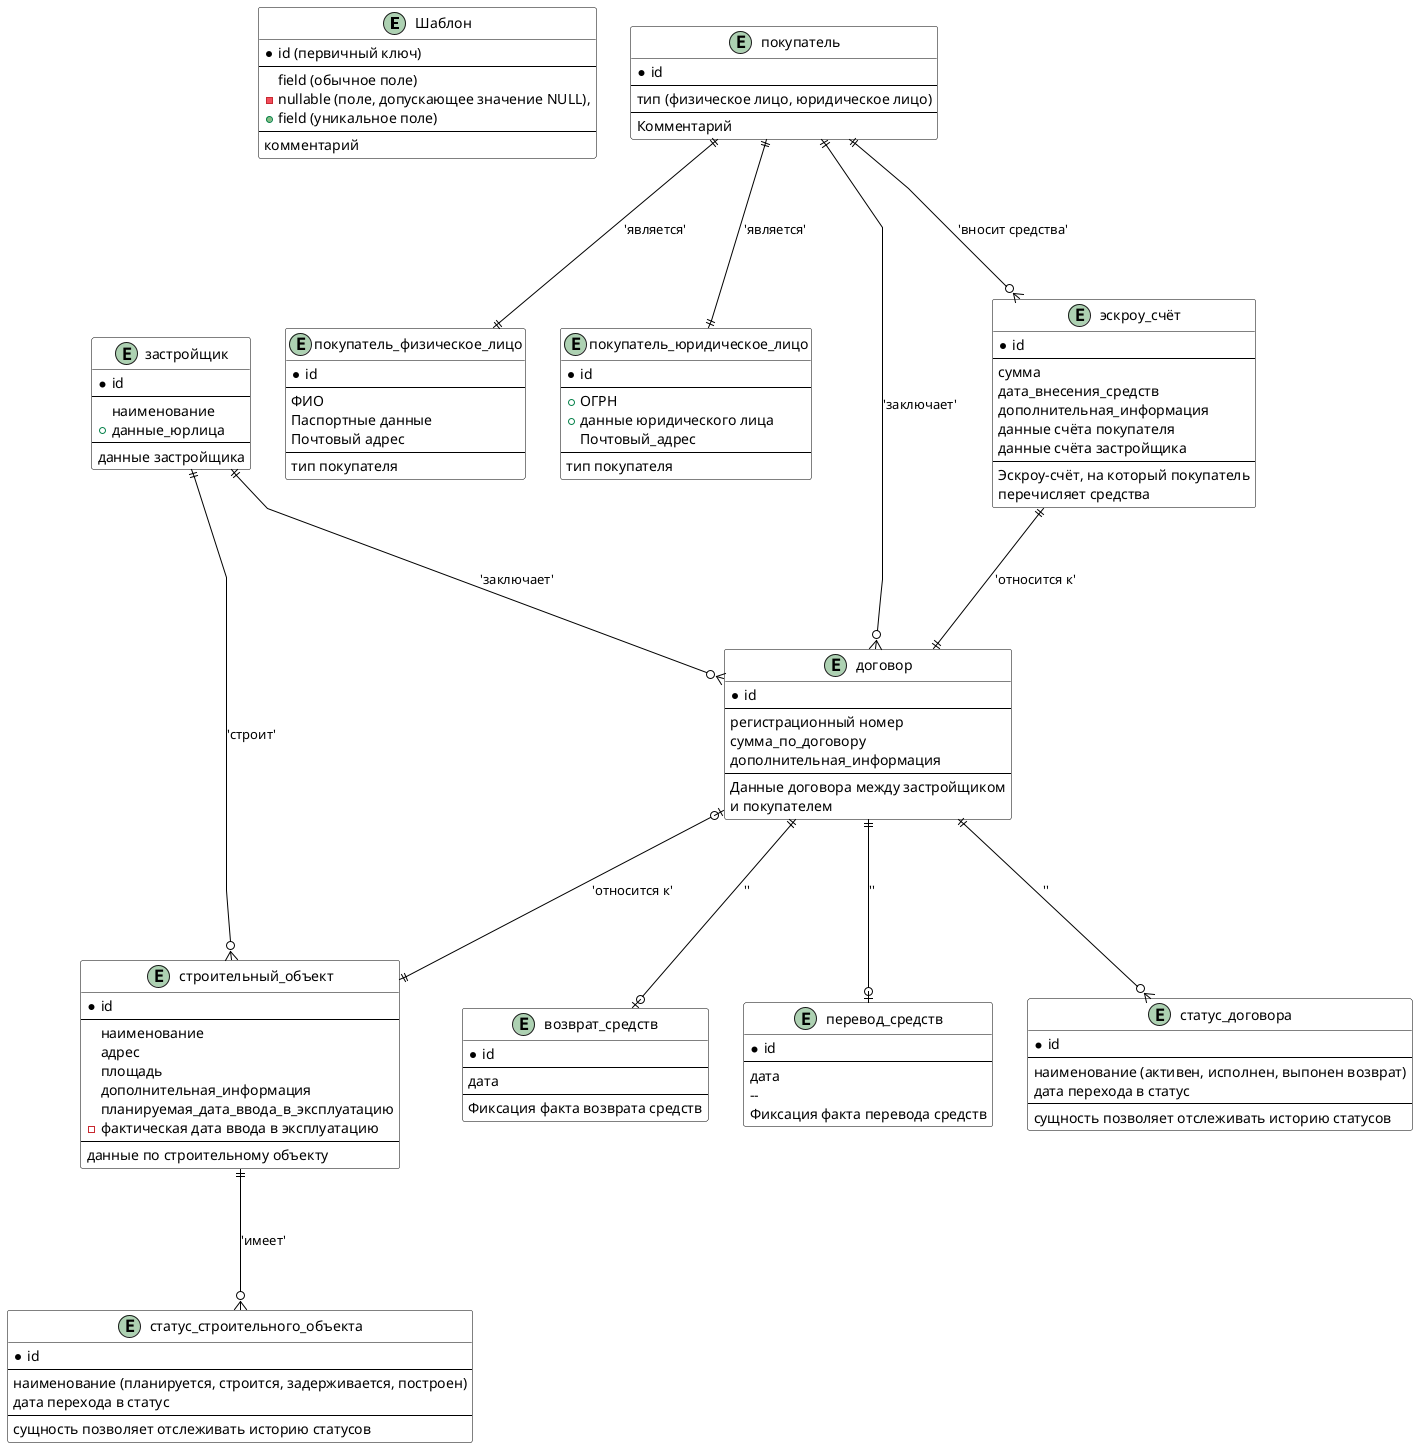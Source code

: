 @startuml

skinparam lineType polyline
skinparam class {
    BackgroundColor White
    BorderColor Black
    ArrowColor Black
}

entity Шаблон {
    * id (первичный ключ)
    --
    field (обычное поле)
    - nullable (поле, допускающее значение NULL),
    + field (уникальное поле)
    --
    комментарий
}

entity застройщик {
    * id
    --
    наименование
    + данные_юрлица
    --
    данные застройщика
}

entity строительный_объект {
    * id
    --
    наименование
    адрес
    площадь
    дополнительная_информация
    планируемая_дата_ввода_в_эксплуатацию
    - фактическая дата ввода в эксплуатацию
    --
    данные по строительному объекту
}

entity статус_строительного_объекта {
    * id
    --
    наименование (планируется, строится, задерживается, построен)
    дата перехода в статус
    --
    сущность позволяет отслеживать историю статусов
}

entity покупатель {
    * id
    --
    тип (физическое лицо, юридическое лицо)
    --
    Комментарий
}

entity покупатель_физическое_лицо {
    * id
    --
    ФИО
    Паспортные данные
    Почтовый адрес
    --
    тип покупателя
}

entity покупатель_юридическое_лицо {
    * id
    --
    + ОГРН
    + данные юридического лица
    Почтовый_адрес
    --
    тип покупателя
}

entity договор {
    * id
    --
    регистрационный номер
    сумма_по_договору
    дополнительная_информация
    --
    Данные договора между застройщиком
    и покупателем
}

entity эскроу_счёт {
    * id
    --
    сумма
    дата_внесения_средств
    дополнительная_информация
    данные счёта покупателя
    данные счёта застройщика
    --
    Эскроу-счёт, на который покупатель
    перечисляет средства
}

entity возврат_средств {
    * id
    --
    дата
    --
    Фиксация факта возврата средств
}

entity перевод_средств {
    * id
    --
    дата
      --
    Фиксация факта перевода средств
}

entity статус_договора {
    * id
    --
    наименование (активен, исполнен, выпонен возврат)
    дата перехода в статус
    --
    сущность позволяет отслеживать историю статусов
}

застройщик ||---o{ строительный_объект : 'строит'
строительный_объект ||---o{ статус_строительного_объекта : 'имеет'

застройщик ||---o{ договор : 'заключает'
покупатель ||---o{ договор : 'заключает'
договор |o---|| строительный_объект : 'относится к'
покупатель ||---o{ эскроу_счёт : 'вносит средства'
эскроу_счёт ||---|| договор : 'относится к'
покупатель ||---|| покупатель_физическое_лицо : 'является'
покупатель ||---|| покупатель_юридическое_лицо : 'является'
договор ||---o| перевод_средств : ''
договор ||---o| возврат_средств : ''
договор ||---o{ статус_договора : ''

@enduml